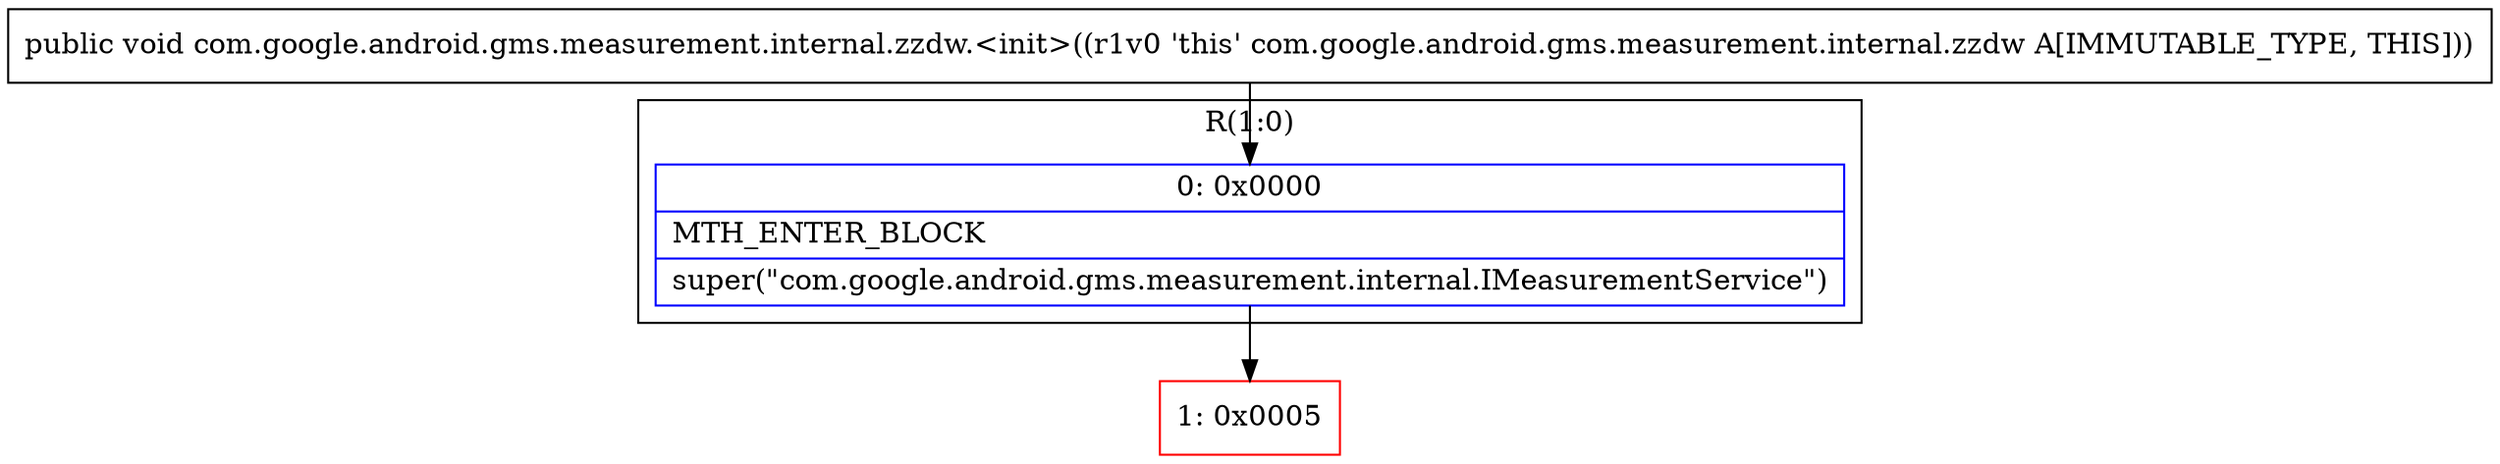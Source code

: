 digraph "CFG forcom.google.android.gms.measurement.internal.zzdw.\<init\>()V" {
subgraph cluster_Region_447272235 {
label = "R(1:0)";
node [shape=record,color=blue];
Node_0 [shape=record,label="{0\:\ 0x0000|MTH_ENTER_BLOCK\l|super(\"com.google.android.gms.measurement.internal.IMeasurementService\")\l}"];
}
Node_1 [shape=record,color=red,label="{1\:\ 0x0005}"];
MethodNode[shape=record,label="{public void com.google.android.gms.measurement.internal.zzdw.\<init\>((r1v0 'this' com.google.android.gms.measurement.internal.zzdw A[IMMUTABLE_TYPE, THIS])) }"];
MethodNode -> Node_0;
Node_0 -> Node_1;
}

